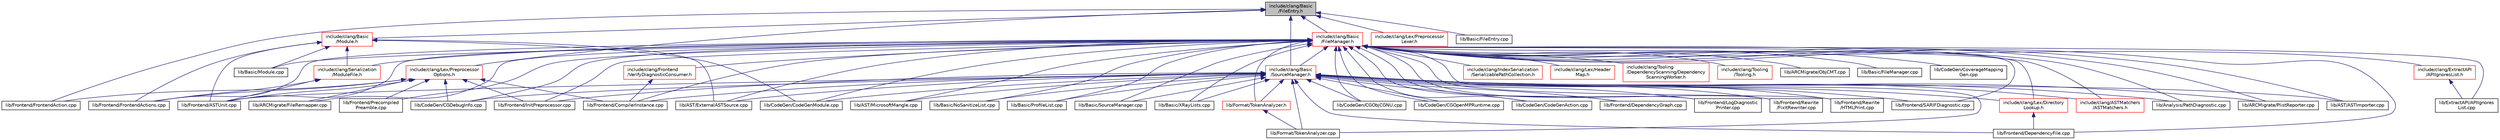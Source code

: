 digraph "include/clang/Basic/FileEntry.h"
{
 // LATEX_PDF_SIZE
  bgcolor="transparent";
  edge [fontname="Helvetica",fontsize="10",labelfontname="Helvetica",labelfontsize="10"];
  node [fontname="Helvetica",fontsize="10",shape=record];
  Node1 [label="include/clang/Basic\l/FileEntry.h",height=0.2,width=0.4,color="black", fillcolor="grey75", style="filled", fontcolor="black",tooltip=" "];
  Node1 -> Node2 [dir="back",color="midnightblue",fontsize="10",style="solid",fontname="Helvetica"];
  Node2 [label="include/clang/Basic\l/FileManager.h",height=0.2,width=0.4,color="red",URL="$FileManager_8h.html",tooltip=" "];
  Node2 -> Node3 [dir="back",color="midnightblue",fontsize="10",style="solid",fontname="Helvetica"];
  Node3 [label="include/clang/ASTMatchers\l/ASTMatchers.h",height=0.2,width=0.4,color="red",URL="$ASTMatchers_8h.html",tooltip=" "];
  Node2 -> Node57 [dir="back",color="midnightblue",fontsize="10",style="solid",fontname="Helvetica"];
  Node57 [label="include/clang/Basic\l/SourceManager.h",height=0.2,width=0.4,color="red",URL="$SourceManager_8h.html",tooltip=" "];
  Node57 -> Node3 [dir="back",color="midnightblue",fontsize="10",style="solid",fontname="Helvetica"];
  Node57 -> Node157 [dir="back",color="midnightblue",fontsize="10",style="solid",fontname="Helvetica"];
  Node157 [label="include/clang/Lex/Directory\lLookup.h",height=0.2,width=0.4,color="red",URL="$DirectoryLookup_8h.html",tooltip=" "];
  Node157 -> Node361 [dir="back",color="midnightblue",fontsize="10",style="solid",fontname="Helvetica"];
  Node361 [label="lib/Frontend/DependencyFile.cpp",height=0.2,width=0.4,color="black",URL="$DependencyFile_8cpp.html",tooltip=" "];
  Node57 -> Node473 [dir="back",color="midnightblue",fontsize="10",style="solid",fontname="Helvetica"];
  Node473 [label="lib/Analysis/PathDiagnostic.cpp",height=0.2,width=0.4,color="black",URL="$PathDiagnostic_8cpp.html",tooltip=" "];
  Node57 -> Node85 [dir="back",color="midnightblue",fontsize="10",style="solid",fontname="Helvetica"];
  Node85 [label="lib/ARCMigrate/PlistReporter.cpp",height=0.2,width=0.4,color="black",URL="$PlistReporter_8cpp.html",tooltip=" "];
  Node57 -> Node483 [dir="back",color="midnightblue",fontsize="10",style="solid",fontname="Helvetica"];
  Node483 [label="lib/AST/ASTImporter.cpp",height=0.2,width=0.4,color="black",URL="$ASTImporter_8cpp.html",tooltip=" "];
  Node57 -> Node486 [dir="back",color="midnightblue",fontsize="10",style="solid",fontname="Helvetica"];
  Node486 [label="lib/AST/ExternalASTSource.cpp",height=0.2,width=0.4,color="black",URL="$ExternalASTSource_8cpp.html",tooltip=" "];
  Node57 -> Node490 [dir="back",color="midnightblue",fontsize="10",style="solid",fontname="Helvetica"];
  Node490 [label="lib/AST/MicrosoftMangle.cpp",height=0.2,width=0.4,color="black",URL="$MicrosoftMangle_8cpp.html",tooltip=" "];
  Node57 -> Node495 [dir="back",color="midnightblue",fontsize="10",style="solid",fontname="Helvetica"];
  Node495 [label="lib/Basic/NoSanitizeList.cpp",height=0.2,width=0.4,color="black",URL="$NoSanitizeList_8cpp.html",tooltip=" "];
  Node57 -> Node496 [dir="back",color="midnightblue",fontsize="10",style="solid",fontname="Helvetica"];
  Node496 [label="lib/Basic/ProfileList.cpp",height=0.2,width=0.4,color="black",URL="$ProfileList_8cpp.html",tooltip=" "];
  Node57 -> Node89 [dir="back",color="midnightblue",fontsize="10",style="solid",fontname="Helvetica"];
  Node89 [label="lib/Basic/SourceManager.cpp",height=0.2,width=0.4,color="black",URL="$SourceManager_8cpp.html",tooltip=" "];
  Node57 -> Node499 [dir="back",color="midnightblue",fontsize="10",style="solid",fontname="Helvetica"];
  Node499 [label="lib/Basic/XRayLists.cpp",height=0.2,width=0.4,color="black",URL="$XRayLists_8cpp.html",tooltip=" "];
  Node57 -> Node500 [dir="back",color="midnightblue",fontsize="10",style="solid",fontname="Helvetica"];
  Node500 [label="lib/CodeGen/CGDebugInfo.cpp",height=0.2,width=0.4,color="black",URL="$CGDebugInfo_8cpp.html",tooltip=" "];
  Node57 -> Node503 [dir="back",color="midnightblue",fontsize="10",style="solid",fontname="Helvetica"];
  Node503 [label="lib/CodeGen/CGObjCGNU.cpp",height=0.2,width=0.4,color="black",URL="$CGObjCGNU_8cpp.html",tooltip=" "];
  Node57 -> Node504 [dir="back",color="midnightblue",fontsize="10",style="solid",fontname="Helvetica"];
  Node504 [label="lib/CodeGen/CGOpenMPRuntime.cpp",height=0.2,width=0.4,color="black",URL="$CGOpenMPRuntime_8cpp.html",tooltip=" "];
  Node57 -> Node102 [dir="back",color="midnightblue",fontsize="10",style="solid",fontname="Helvetica"];
  Node102 [label="lib/CodeGen/CodeGenAction.cpp",height=0.2,width=0.4,color="black",URL="$CodeGenAction_8cpp.html",tooltip=" "];
  Node57 -> Node356 [dir="back",color="midnightblue",fontsize="10",style="solid",fontname="Helvetica"];
  Node356 [label="lib/CodeGen/CodeGenModule.cpp",height=0.2,width=0.4,color="black",URL="$CodeGenModule_8cpp.html",tooltip=" "];
  Node57 -> Node510 [dir="back",color="midnightblue",fontsize="10",style="solid",fontname="Helvetica"];
  Node510 [label="lib/Format/TokenAnalyzer.h",height=0.2,width=0.4,color="red",URL="$TokenAnalyzer_8h.html",tooltip=" "];
  Node510 -> Node523 [dir="back",color="midnightblue",fontsize="10",style="solid",fontname="Helvetica"];
  Node523 [label="lib/Format/TokenAnalyzer.cpp",height=0.2,width=0.4,color="black",URL="$TokenAnalyzer_8cpp.html",tooltip=" "];
  Node57 -> Node523 [dir="back",color="midnightblue",fontsize="10",style="solid",fontname="Helvetica"];
  Node57 -> Node107 [dir="back",color="midnightblue",fontsize="10",style="solid",fontname="Helvetica"];
  Node107 [label="lib/Frontend/ASTUnit.cpp",height=0.2,width=0.4,color="black",URL="$ASTUnit_8cpp.html",tooltip=" "];
  Node57 -> Node108 [dir="back",color="midnightblue",fontsize="10",style="solid",fontname="Helvetica"];
  Node108 [label="lib/Frontend/CompilerInstance.cpp",height=0.2,width=0.4,color="black",URL="$CompilerInstance_8cpp.html",tooltip=" "];
  Node57 -> Node361 [dir="back",color="midnightblue",fontsize="10",style="solid",fontname="Helvetica"];
  Node57 -> Node362 [dir="back",color="midnightblue",fontsize="10",style="solid",fontname="Helvetica"];
  Node362 [label="lib/Frontend/DependencyGraph.cpp",height=0.2,width=0.4,color="black",URL="$DependencyGraph_8cpp.html",tooltip=" "];
  Node57 -> Node364 [dir="back",color="midnightblue",fontsize="10",style="solid",fontname="Helvetica"];
  Node364 [label="lib/Frontend/InitPreprocessor.cpp",height=0.2,width=0.4,color="black",URL="$InitPreprocessor_8cpp.html",tooltip=" "];
  Node57 -> Node86 [dir="back",color="midnightblue",fontsize="10",style="solid",fontname="Helvetica"];
  Node86 [label="lib/Frontend/LogDiagnostic\lPrinter.cpp",height=0.2,width=0.4,color="black",URL="$LogDiagnosticPrinter_8cpp.html",tooltip=" "];
  Node57 -> Node535 [dir="back",color="midnightblue",fontsize="10",style="solid",fontname="Helvetica"];
  Node535 [label="lib/Frontend/Rewrite\l/FixItRewriter.cpp",height=0.2,width=0.4,color="black",URL="$FixItRewriter_8cpp.html",tooltip=" "];
  Node57 -> Node367 [dir="back",color="midnightblue",fontsize="10",style="solid",fontname="Helvetica"];
  Node367 [label="lib/Frontend/Rewrite\l/HTMLPrint.cpp",height=0.2,width=0.4,color="black",URL="$HTMLPrint_8cpp.html",tooltip=" "];
  Node57 -> Node538 [dir="back",color="midnightblue",fontsize="10",style="solid",fontname="Helvetica"];
  Node538 [label="lib/Frontend/SARIFDiagnostic.cpp",height=0.2,width=0.4,color="black",URL="$SARIFDiagnostic_8cpp.html",tooltip=" "];
  Node2 -> Node563 [dir="back",color="midnightblue",fontsize="10",style="solid",fontname="Helvetica"];
  Node563 [label="include/clang/ExtractAPI\l/APIIgnoresList.h",height=0.2,width=0.4,color="red",URL="$APIIgnoresList_8h.html",tooltip=" "];
  Node563 -> Node568 [dir="back",color="midnightblue",fontsize="10",style="solid",fontname="Helvetica"];
  Node568 [label="lib/ExtractAPI/APIIgnores\lList.cpp",height=0.2,width=0.4,color="black",URL="$APIIgnoresList_8cpp.html",tooltip=" "];
  Node2 -> Node167 [dir="back",color="midnightblue",fontsize="10",style="solid",fontname="Helvetica"];
  Node167 [label="include/clang/Frontend\l/VerifyDiagnosticConsumer.h",height=0.2,width=0.4,color="red",URL="$VerifyDiagnosticConsumer_8h.html",tooltip=" "];
  Node167 -> Node108 [dir="back",color="midnightblue",fontsize="10",style="solid",fontname="Helvetica"];
  Node2 -> Node569 [dir="back",color="midnightblue",fontsize="10",style="solid",fontname="Helvetica"];
  Node569 [label="include/clang/IndexSerialization\l/SerializablePathCollection.h",height=0.2,width=0.4,color="red",URL="$SerializablePathCollection_8h.html",tooltip=" "];
  Node2 -> Node157 [dir="back",color="midnightblue",fontsize="10",style="solid",fontname="Helvetica"];
  Node2 -> Node571 [dir="back",color="midnightblue",fontsize="10",style="solid",fontname="Helvetica"];
  Node571 [label="include/clang/Lex/Header\lMap.h",height=0.2,width=0.4,color="red",URL="$HeaderMap_8h.html",tooltip=" "];
  Node2 -> Node573 [dir="back",color="midnightblue",fontsize="10",style="solid",fontname="Helvetica"];
  Node573 [label="include/clang/Serialization\l/ModuleFile.h",height=0.2,width=0.4,color="red",URL="$ModuleFile_8h.html",tooltip=" "];
  Node573 -> Node107 [dir="back",color="midnightblue",fontsize="10",style="solid",fontname="Helvetica"];
  Node573 -> Node109 [dir="back",color="midnightblue",fontsize="10",style="solid",fontname="Helvetica"];
  Node109 [label="lib/Frontend/FrontendActions.cpp",height=0.2,width=0.4,color="black",URL="$Frontend_2FrontendActions_8cpp.html",tooltip=" "];
  Node2 -> Node429 [dir="back",color="midnightblue",fontsize="10",style="solid",fontname="Helvetica"];
  Node429 [label="include/clang/Tooling\l/DependencyScanning/Dependency\lScanningWorker.h",height=0.2,width=0.4,color="red",URL="$DependencyScanningWorker_8h.html",tooltip=" "];
  Node2 -> Node123 [dir="back",color="midnightblue",fontsize="10",style="solid",fontname="Helvetica"];
  Node123 [label="include/clang/Tooling\l/Tooling.h",height=0.2,width=0.4,color="red",URL="$Tooling_8h.html",tooltip=" "];
  Node2 -> Node473 [dir="back",color="midnightblue",fontsize="10",style="solid",fontname="Helvetica"];
  Node2 -> Node576 [dir="back",color="midnightblue",fontsize="10",style="solid",fontname="Helvetica"];
  Node576 [label="lib/ARCMigrate/FileRemapper.cpp",height=0.2,width=0.4,color="black",URL="$FileRemapper_8cpp.html",tooltip=" "];
  Node2 -> Node99 [dir="back",color="midnightblue",fontsize="10",style="solid",fontname="Helvetica"];
  Node99 [label="lib/ARCMigrate/ObjCMT.cpp",height=0.2,width=0.4,color="black",URL="$ObjCMT_8cpp.html",tooltip=" "];
  Node2 -> Node85 [dir="back",color="midnightblue",fontsize="10",style="solid",fontname="Helvetica"];
  Node2 -> Node483 [dir="back",color="midnightblue",fontsize="10",style="solid",fontname="Helvetica"];
  Node2 -> Node486 [dir="back",color="midnightblue",fontsize="10",style="solid",fontname="Helvetica"];
  Node2 -> Node490 [dir="back",color="midnightblue",fontsize="10",style="solid",fontname="Helvetica"];
  Node2 -> Node577 [dir="back",color="midnightblue",fontsize="10",style="solid",fontname="Helvetica"];
  Node577 [label="lib/Basic/FileManager.cpp",height=0.2,width=0.4,color="black",URL="$FileManager_8cpp.html",tooltip=" "];
  Node2 -> Node578 [dir="back",color="midnightblue",fontsize="10",style="solid",fontname="Helvetica"];
  Node578 [label="lib/Basic/Module.cpp",height=0.2,width=0.4,color="black",URL="$Module_8cpp.html",tooltip=" "];
  Node2 -> Node495 [dir="back",color="midnightblue",fontsize="10",style="solid",fontname="Helvetica"];
  Node2 -> Node496 [dir="back",color="midnightblue",fontsize="10",style="solid",fontname="Helvetica"];
  Node2 -> Node89 [dir="back",color="midnightblue",fontsize="10",style="solid",fontname="Helvetica"];
  Node2 -> Node499 [dir="back",color="midnightblue",fontsize="10",style="solid",fontname="Helvetica"];
  Node2 -> Node500 [dir="back",color="midnightblue",fontsize="10",style="solid",fontname="Helvetica"];
  Node2 -> Node503 [dir="back",color="midnightblue",fontsize="10",style="solid",fontname="Helvetica"];
  Node2 -> Node504 [dir="back",color="midnightblue",fontsize="10",style="solid",fontname="Helvetica"];
  Node2 -> Node102 [dir="back",color="midnightblue",fontsize="10",style="solid",fontname="Helvetica"];
  Node2 -> Node356 [dir="back",color="midnightblue",fontsize="10",style="solid",fontname="Helvetica"];
  Node2 -> Node358 [dir="back",color="midnightblue",fontsize="10",style="solid",fontname="Helvetica"];
  Node358 [label="lib/CodeGen/CoverageMapping\lGen.cpp",height=0.2,width=0.4,color="black",URL="$CoverageMappingGen_8cpp.html",tooltip=" "];
  Node2 -> Node568 [dir="back",color="midnightblue",fontsize="10",style="solid",fontname="Helvetica"];
  Node2 -> Node510 [dir="back",color="midnightblue",fontsize="10",style="solid",fontname="Helvetica"];
  Node2 -> Node523 [dir="back",color="midnightblue",fontsize="10",style="solid",fontname="Helvetica"];
  Node2 -> Node107 [dir="back",color="midnightblue",fontsize="10",style="solid",fontname="Helvetica"];
  Node2 -> Node108 [dir="back",color="midnightblue",fontsize="10",style="solid",fontname="Helvetica"];
  Node2 -> Node361 [dir="back",color="midnightblue",fontsize="10",style="solid",fontname="Helvetica"];
  Node2 -> Node362 [dir="back",color="midnightblue",fontsize="10",style="solid",fontname="Helvetica"];
  Node2 -> Node109 [dir="back",color="midnightblue",fontsize="10",style="solid",fontname="Helvetica"];
  Node2 -> Node364 [dir="back",color="midnightblue",fontsize="10",style="solid",fontname="Helvetica"];
  Node2 -> Node86 [dir="back",color="midnightblue",fontsize="10",style="solid",fontname="Helvetica"];
  Node2 -> Node111 [dir="back",color="midnightblue",fontsize="10",style="solid",fontname="Helvetica"];
  Node111 [label="lib/Frontend/Precompiled\lPreamble.cpp",height=0.2,width=0.4,color="black",URL="$PrecompiledPreamble_8cpp.html",tooltip=" "];
  Node2 -> Node535 [dir="back",color="midnightblue",fontsize="10",style="solid",fontname="Helvetica"];
  Node2 -> Node367 [dir="back",color="midnightblue",fontsize="10",style="solid",fontname="Helvetica"];
  Node2 -> Node538 [dir="back",color="midnightblue",fontsize="10",style="solid",fontname="Helvetica"];
  Node1 -> Node580 [dir="back",color="midnightblue",fontsize="10",style="solid",fontname="Helvetica"];
  Node580 [label="include/clang/Basic\l/Module.h",height=0.2,width=0.4,color="red",URL="$Module_8h.html",tooltip=" "];
  Node580 -> Node573 [dir="back",color="midnightblue",fontsize="10",style="solid",fontname="Helvetica"];
  Node580 -> Node486 [dir="back",color="midnightblue",fontsize="10",style="solid",fontname="Helvetica"];
  Node580 -> Node578 [dir="back",color="midnightblue",fontsize="10",style="solid",fontname="Helvetica"];
  Node580 -> Node356 [dir="back",color="midnightblue",fontsize="10",style="solid",fontname="Helvetica"];
  Node580 -> Node107 [dir="back",color="midnightblue",fontsize="10",style="solid",fontname="Helvetica"];
  Node580 -> Node109 [dir="back",color="midnightblue",fontsize="10",style="solid",fontname="Helvetica"];
  Node1 -> Node57 [dir="back",color="midnightblue",fontsize="10",style="solid",fontname="Helvetica"];
  Node1 -> Node659 [dir="back",color="midnightblue",fontsize="10",style="solid",fontname="Helvetica"];
  Node659 [label="include/clang/Lex/Preprocessor\lLexer.h",height=0.2,width=0.4,color="red",URL="$PreprocessorLexer_8h.html",tooltip=" "];
  Node1 -> Node675 [dir="back",color="midnightblue",fontsize="10",style="solid",fontname="Helvetica"];
  Node675 [label="include/clang/Lex/Preprocessor\lOptions.h",height=0.2,width=0.4,color="red",URL="$PreprocessorOptions_8h.html",tooltip=" "];
  Node675 -> Node576 [dir="back",color="midnightblue",fontsize="10",style="solid",fontname="Helvetica"];
  Node675 -> Node500 [dir="back",color="midnightblue",fontsize="10",style="solid",fontname="Helvetica"];
  Node675 -> Node107 [dir="back",color="midnightblue",fontsize="10",style="solid",fontname="Helvetica"];
  Node675 -> Node108 [dir="back",color="midnightblue",fontsize="10",style="solid",fontname="Helvetica"];
  Node675 -> Node117 [dir="back",color="midnightblue",fontsize="10",style="solid",fontname="Helvetica"];
  Node117 [label="lib/Frontend/FrontendAction.cpp",height=0.2,width=0.4,color="black",URL="$FrontendAction_8cpp.html",tooltip=" "];
  Node675 -> Node109 [dir="back",color="midnightblue",fontsize="10",style="solid",fontname="Helvetica"];
  Node675 -> Node364 [dir="back",color="midnightblue",fontsize="10",style="solid",fontname="Helvetica"];
  Node675 -> Node111 [dir="back",color="midnightblue",fontsize="10",style="solid",fontname="Helvetica"];
  Node1 -> Node676 [dir="back",color="midnightblue",fontsize="10",style="solid",fontname="Helvetica"];
  Node676 [label="lib/Basic/FileEntry.cpp",height=0.2,width=0.4,color="black",URL="$FileEntry_8cpp.html",tooltip=" "];
  Node1 -> Node117 [dir="back",color="midnightblue",fontsize="10",style="solid",fontname="Helvetica"];
}
